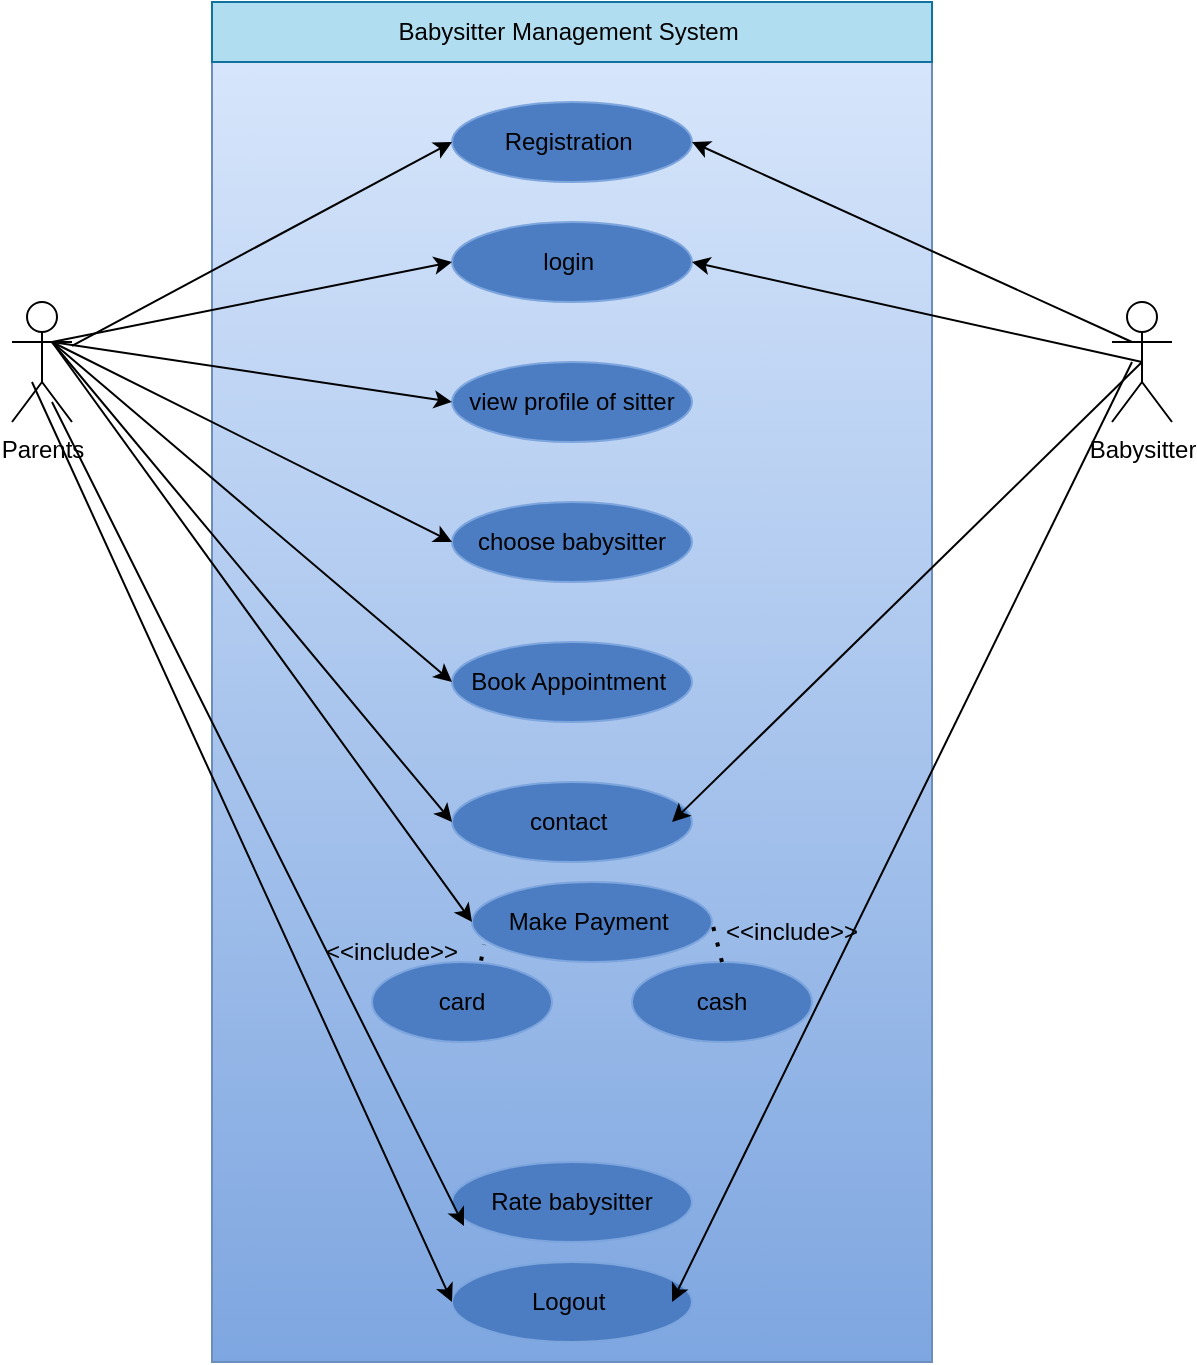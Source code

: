 <mxfile version="21.6.1" type="device">
  <diagram name="Page-1" id="0cOCEtnw5S6s_Zcid5Am">
    <mxGraphModel dx="794" dy="466" grid="1" gridSize="10" guides="1" tooltips="1" connect="1" arrows="1" fold="1" page="1" pageScale="1" pageWidth="850" pageHeight="1100" math="0" shadow="0">
      <root>
        <mxCell id="0" />
        <mxCell id="1" parent="0" />
        <mxCell id="8Q6lpccTMG4BUgrHwG99-1" value="&#xa;&lt;span style=&quot;color: rgb(0, 0, 0); font-family: Helvetica; font-size: 12px; font-style: normal; font-variant-ligatures: normal; font-variant-caps: normal; font-weight: 400; letter-spacing: normal; orphans: 2; text-align: center; text-indent: 0px; text-transform: none; widows: 2; word-spacing: 0px; -webkit-text-stroke-width: 0px; background-color: rgb(251, 251, 251); text-decoration-thickness: initial; text-decoration-style: initial; text-decoration-color: initial; float: none; display: inline !important;&quot;&gt;&amp;lt;&amp;lt;include&amp;gt;&amp;gt;&lt;/span&gt;&#xa;&#xa;" style="rounded=0;whiteSpace=wrap;html=1;fillColor=#dae8fc;strokeColor=#6c8ebf;gradientColor=#7ea6e0;" vertex="1" parent="1">
          <mxGeometry x="190" width="360" height="680" as="geometry" />
        </mxCell>
        <mxCell id="8Q6lpccTMG4BUgrHwG99-2" value="Registration&amp;nbsp;" style="ellipse;whiteSpace=wrap;html=1;fillColor=#4c7dc2;strokeColor=#7DA5DE;" vertex="1" parent="1">
          <mxGeometry x="310" y="50" width="120" height="40" as="geometry" />
        </mxCell>
        <mxCell id="8Q6lpccTMG4BUgrHwG99-3" value="login&amp;nbsp;" style="ellipse;whiteSpace=wrap;html=1;fillColor=#4c7dc2;strokeColor=#7DA5DE;" vertex="1" parent="1">
          <mxGeometry x="310" y="110" width="120" height="40" as="geometry" />
        </mxCell>
        <mxCell id="8Q6lpccTMG4BUgrHwG99-4" value="view profile of sitter" style="ellipse;whiteSpace=wrap;html=1;fillColor=#4c7dc2;strokeColor=#7DA5DE;" vertex="1" parent="1">
          <mxGeometry x="310" y="180" width="120" height="40" as="geometry" />
        </mxCell>
        <mxCell id="8Q6lpccTMG4BUgrHwG99-6" value="choose babysitter" style="ellipse;whiteSpace=wrap;html=1;fillColor=#4c7dc2;strokeColor=#7DA5DE;" vertex="1" parent="1">
          <mxGeometry x="310" y="250" width="120" height="40" as="geometry" />
        </mxCell>
        <mxCell id="8Q6lpccTMG4BUgrHwG99-7" value="Book Appointment&amp;nbsp;" style="ellipse;whiteSpace=wrap;html=1;fillColor=#4c7dc2;strokeColor=#7DA5DE;" vertex="1" parent="1">
          <mxGeometry x="310" y="320" width="120" height="40" as="geometry" />
        </mxCell>
        <mxCell id="8Q6lpccTMG4BUgrHwG99-8" value="contact&amp;nbsp;" style="ellipse;whiteSpace=wrap;html=1;fillColor=#4c7dc2;strokeColor=#7DA5DE;" vertex="1" parent="1">
          <mxGeometry x="310" y="390" width="120" height="40" as="geometry" />
        </mxCell>
        <mxCell id="8Q6lpccTMG4BUgrHwG99-9" value="Make Payment&amp;nbsp;" style="ellipse;whiteSpace=wrap;html=1;fillColor=#4c7dc2;strokeColor=#7DA5DE;" vertex="1" parent="1">
          <mxGeometry x="320" y="440" width="120" height="40" as="geometry" />
        </mxCell>
        <mxCell id="8Q6lpccTMG4BUgrHwG99-10" value="cash" style="ellipse;whiteSpace=wrap;html=1;fillColor=#4c7dc2;strokeColor=#7DA5DE;" vertex="1" parent="1">
          <mxGeometry x="400" y="480" width="90" height="40" as="geometry" />
        </mxCell>
        <mxCell id="8Q6lpccTMG4BUgrHwG99-12" value="card" style="ellipse;whiteSpace=wrap;html=1;fillColor=#4c7dc2;strokeColor=#7DA5DE;" vertex="1" parent="1">
          <mxGeometry x="270" y="480" width="90" height="40" as="geometry" />
        </mxCell>
        <mxCell id="8Q6lpccTMG4BUgrHwG99-13" value="Rate babysitter" style="ellipse;whiteSpace=wrap;html=1;fillColor=#4c7dc2;strokeColor=#7DA5DE;" vertex="1" parent="1">
          <mxGeometry x="310" y="580" width="120" height="40" as="geometry" />
        </mxCell>
        <mxCell id="8Q6lpccTMG4BUgrHwG99-14" value="Logout&amp;nbsp;" style="ellipse;whiteSpace=wrap;html=1;fillColor=#4c7dc2;strokeColor=#7DA5DE;" vertex="1" parent="1">
          <mxGeometry x="310" y="630" width="120" height="40" as="geometry" />
        </mxCell>
        <mxCell id="8Q6lpccTMG4BUgrHwG99-15" value="" style="endArrow=none;dashed=1;html=1;dashPattern=1 3;strokeWidth=2;rounded=0;exitX=0.606;exitY=-0.017;exitDx=0;exitDy=0;exitPerimeter=0;entryX=0.05;entryY=0.783;entryDx=0;entryDy=0;entryPerimeter=0;" edge="1" parent="1" source="8Q6lpccTMG4BUgrHwG99-12" target="8Q6lpccTMG4BUgrHwG99-9">
          <mxGeometry width="50" height="50" relative="1" as="geometry">
            <mxPoint x="270" y="530" as="sourcePoint" />
            <mxPoint x="320" y="480" as="targetPoint" />
          </mxGeometry>
        </mxCell>
        <mxCell id="8Q6lpccTMG4BUgrHwG99-18" value="Babysitter Management System&amp;nbsp;" style="rounded=0;whiteSpace=wrap;html=1;fillColor=#b1ddf0;strokeColor=#10739e;" vertex="1" parent="1">
          <mxGeometry x="190" width="360" height="30" as="geometry" />
        </mxCell>
        <mxCell id="8Q6lpccTMG4BUgrHwG99-29" value="" style="edgeStyle=orthogonalEdgeStyle;rounded=0;orthogonalLoop=1;jettySize=auto;html=1;" edge="1" parent="1">
          <mxGeometry relative="1" as="geometry">
            <mxPoint x="105" y="240" as="sourcePoint" />
            <mxPoint x="105" y="240" as="targetPoint" />
          </mxGeometry>
        </mxCell>
        <mxCell id="8Q6lpccTMG4BUgrHwG99-30" value="" style="endArrow=classic;html=1;rounded=0;entryX=0;entryY=0.5;entryDx=0;entryDy=0;" edge="1" parent="1" source="8Q6lpccTMG4BUgrHwG99-39" target="8Q6lpccTMG4BUgrHwG99-2">
          <mxGeometry width="50" height="50" relative="1" as="geometry">
            <mxPoint x="120" y="150" as="sourcePoint" />
            <mxPoint x="170" y="100" as="targetPoint" />
          </mxGeometry>
        </mxCell>
        <mxCell id="8Q6lpccTMG4BUgrHwG99-31" value="" style="endArrow=classic;html=1;rounded=0;entryX=0;entryY=0.5;entryDx=0;entryDy=0;" edge="1" parent="1" target="8Q6lpccTMG4BUgrHwG99-3">
          <mxGeometry width="50" height="50" relative="1" as="geometry">
            <mxPoint x="110" y="170" as="sourcePoint" />
            <mxPoint x="160" y="120" as="targetPoint" />
          </mxGeometry>
        </mxCell>
        <mxCell id="8Q6lpccTMG4BUgrHwG99-32" value="" style="endArrow=classic;html=1;rounded=0;entryX=0;entryY=0.5;entryDx=0;entryDy=0;" edge="1" parent="1" target="8Q6lpccTMG4BUgrHwG99-4">
          <mxGeometry width="50" height="50" relative="1" as="geometry">
            <mxPoint x="110" y="170" as="sourcePoint" />
            <mxPoint x="160" y="120" as="targetPoint" />
          </mxGeometry>
        </mxCell>
        <mxCell id="8Q6lpccTMG4BUgrHwG99-33" value="" style="endArrow=classic;html=1;rounded=0;entryX=0;entryY=0.5;entryDx=0;entryDy=0;" edge="1" parent="1" target="8Q6lpccTMG4BUgrHwG99-6">
          <mxGeometry width="50" height="50" relative="1" as="geometry">
            <mxPoint x="110" y="170" as="sourcePoint" />
            <mxPoint x="160" y="120" as="targetPoint" />
          </mxGeometry>
        </mxCell>
        <mxCell id="8Q6lpccTMG4BUgrHwG99-34" value="" style="endArrow=classic;html=1;rounded=0;entryX=0;entryY=0.5;entryDx=0;entryDy=0;" edge="1" parent="1" target="8Q6lpccTMG4BUgrHwG99-7">
          <mxGeometry width="50" height="50" relative="1" as="geometry">
            <mxPoint x="110" y="170" as="sourcePoint" />
            <mxPoint x="160" y="120" as="targetPoint" />
          </mxGeometry>
        </mxCell>
        <mxCell id="8Q6lpccTMG4BUgrHwG99-35" value="" style="endArrow=classic;html=1;rounded=0;entryX=0;entryY=0.5;entryDx=0;entryDy=0;" edge="1" parent="1" target="8Q6lpccTMG4BUgrHwG99-8">
          <mxGeometry width="50" height="50" relative="1" as="geometry">
            <mxPoint x="110" y="170" as="sourcePoint" />
            <mxPoint x="160" y="120" as="targetPoint" />
          </mxGeometry>
        </mxCell>
        <mxCell id="8Q6lpccTMG4BUgrHwG99-36" value="" style="endArrow=classic;html=1;rounded=0;entryX=0;entryY=0.5;entryDx=0;entryDy=0;" edge="1" parent="1" target="8Q6lpccTMG4BUgrHwG99-9">
          <mxGeometry width="50" height="50" relative="1" as="geometry">
            <mxPoint x="110" y="170" as="sourcePoint" />
            <mxPoint x="160" y="120" as="targetPoint" />
          </mxGeometry>
        </mxCell>
        <mxCell id="8Q6lpccTMG4BUgrHwG99-39" value="Parents" style="shape=umlActor;verticalLabelPosition=bottom;verticalAlign=top;html=1;outlineConnect=0;" vertex="1" parent="1">
          <mxGeometry x="90" y="150" width="30" height="60" as="geometry" />
        </mxCell>
        <mxCell id="8Q6lpccTMG4BUgrHwG99-40" value="Babysitter" style="shape=umlActor;verticalLabelPosition=bottom;verticalAlign=top;html=1;outlineConnect=0;" vertex="1" parent="1">
          <mxGeometry x="640" y="150" width="30" height="60" as="geometry" />
        </mxCell>
        <mxCell id="8Q6lpccTMG4BUgrHwG99-41" value="" style="endArrow=classic;html=1;rounded=0;entryX=1;entryY=0.5;entryDx=0;entryDy=0;" edge="1" parent="1" target="8Q6lpccTMG4BUgrHwG99-2">
          <mxGeometry width="50" height="50" relative="1" as="geometry">
            <mxPoint x="650" y="170" as="sourcePoint" />
            <mxPoint x="700" y="120" as="targetPoint" />
          </mxGeometry>
        </mxCell>
        <mxCell id="8Q6lpccTMG4BUgrHwG99-42" value="" style="endArrow=classic;html=1;rounded=0;entryX=1;entryY=0.5;entryDx=0;entryDy=0;exitX=0.5;exitY=0.5;exitDx=0;exitDy=0;exitPerimeter=0;" edge="1" parent="1" source="8Q6lpccTMG4BUgrHwG99-40" target="8Q6lpccTMG4BUgrHwG99-3">
          <mxGeometry width="50" height="50" relative="1" as="geometry">
            <mxPoint x="650" y="190" as="sourcePoint" />
            <mxPoint x="700" y="140" as="targetPoint" />
          </mxGeometry>
        </mxCell>
        <mxCell id="8Q6lpccTMG4BUgrHwG99-43" value="" style="endArrow=classic;html=1;rounded=0;entryX=0.917;entryY=0.5;entryDx=0;entryDy=0;entryPerimeter=0;exitX=0.5;exitY=0.5;exitDx=0;exitDy=0;exitPerimeter=0;" edge="1" parent="1" source="8Q6lpccTMG4BUgrHwG99-40" target="8Q6lpccTMG4BUgrHwG99-8">
          <mxGeometry width="50" height="50" relative="1" as="geometry">
            <mxPoint x="640" y="180" as="sourcePoint" />
            <mxPoint x="430" y="310" as="targetPoint" />
          </mxGeometry>
        </mxCell>
        <mxCell id="8Q6lpccTMG4BUgrHwG99-44" value="" style="endArrow=classic;html=1;rounded=0;entryX=0.917;entryY=0.5;entryDx=0;entryDy=0;entryPerimeter=0;" edge="1" parent="1" target="8Q6lpccTMG4BUgrHwG99-14">
          <mxGeometry width="50" height="50" relative="1" as="geometry">
            <mxPoint x="650" y="180" as="sourcePoint" />
            <mxPoint x="700" y="140" as="targetPoint" />
          </mxGeometry>
        </mxCell>
        <mxCell id="8Q6lpccTMG4BUgrHwG99-46" value="" style="endArrow=classic;html=1;rounded=0;entryX=0.05;entryY=0.8;entryDx=0;entryDy=0;entryPerimeter=0;" edge="1" parent="1" target="8Q6lpccTMG4BUgrHwG99-13">
          <mxGeometry width="50" height="50" relative="1" as="geometry">
            <mxPoint x="110" y="200" as="sourcePoint" />
            <mxPoint x="160" y="150" as="targetPoint" />
          </mxGeometry>
        </mxCell>
        <mxCell id="8Q6lpccTMG4BUgrHwG99-47" value="" style="endArrow=none;dashed=1;html=1;dashPattern=1 3;strokeWidth=2;rounded=0;exitX=0.5;exitY=0;exitDx=0;exitDy=0;" edge="1" parent="1" source="8Q6lpccTMG4BUgrHwG99-10">
          <mxGeometry width="50" height="50" relative="1" as="geometry">
            <mxPoint x="390" y="510" as="sourcePoint" />
            <mxPoint x="440" y="460" as="targetPoint" />
          </mxGeometry>
        </mxCell>
        <mxCell id="8Q6lpccTMG4BUgrHwG99-49" value="&amp;lt;&amp;lt;include&amp;gt;&amp;gt;" style="text;html=1;strokeColor=none;fillColor=none;align=center;verticalAlign=middle;whiteSpace=wrap;rounded=0;" vertex="1" parent="1">
          <mxGeometry x="450" y="450" width="60" height="30" as="geometry" />
        </mxCell>
        <mxCell id="8Q6lpccTMG4BUgrHwG99-50" value="&amp;lt;&amp;lt;include&amp;gt;&amp;gt;" style="text;html=1;strokeColor=none;fillColor=none;align=center;verticalAlign=middle;whiteSpace=wrap;rounded=0;" vertex="1" parent="1">
          <mxGeometry x="250" y="460" width="60" height="30" as="geometry" />
        </mxCell>
        <mxCell id="8Q6lpccTMG4BUgrHwG99-51" value="" style="endArrow=classic;html=1;rounded=0;entryX=0;entryY=0.5;entryDx=0;entryDy=0;" edge="1" parent="1" target="8Q6lpccTMG4BUgrHwG99-14">
          <mxGeometry width="50" height="50" relative="1" as="geometry">
            <mxPoint x="100" y="190" as="sourcePoint" />
            <mxPoint x="150" y="140" as="targetPoint" />
          </mxGeometry>
        </mxCell>
      </root>
    </mxGraphModel>
  </diagram>
</mxfile>
